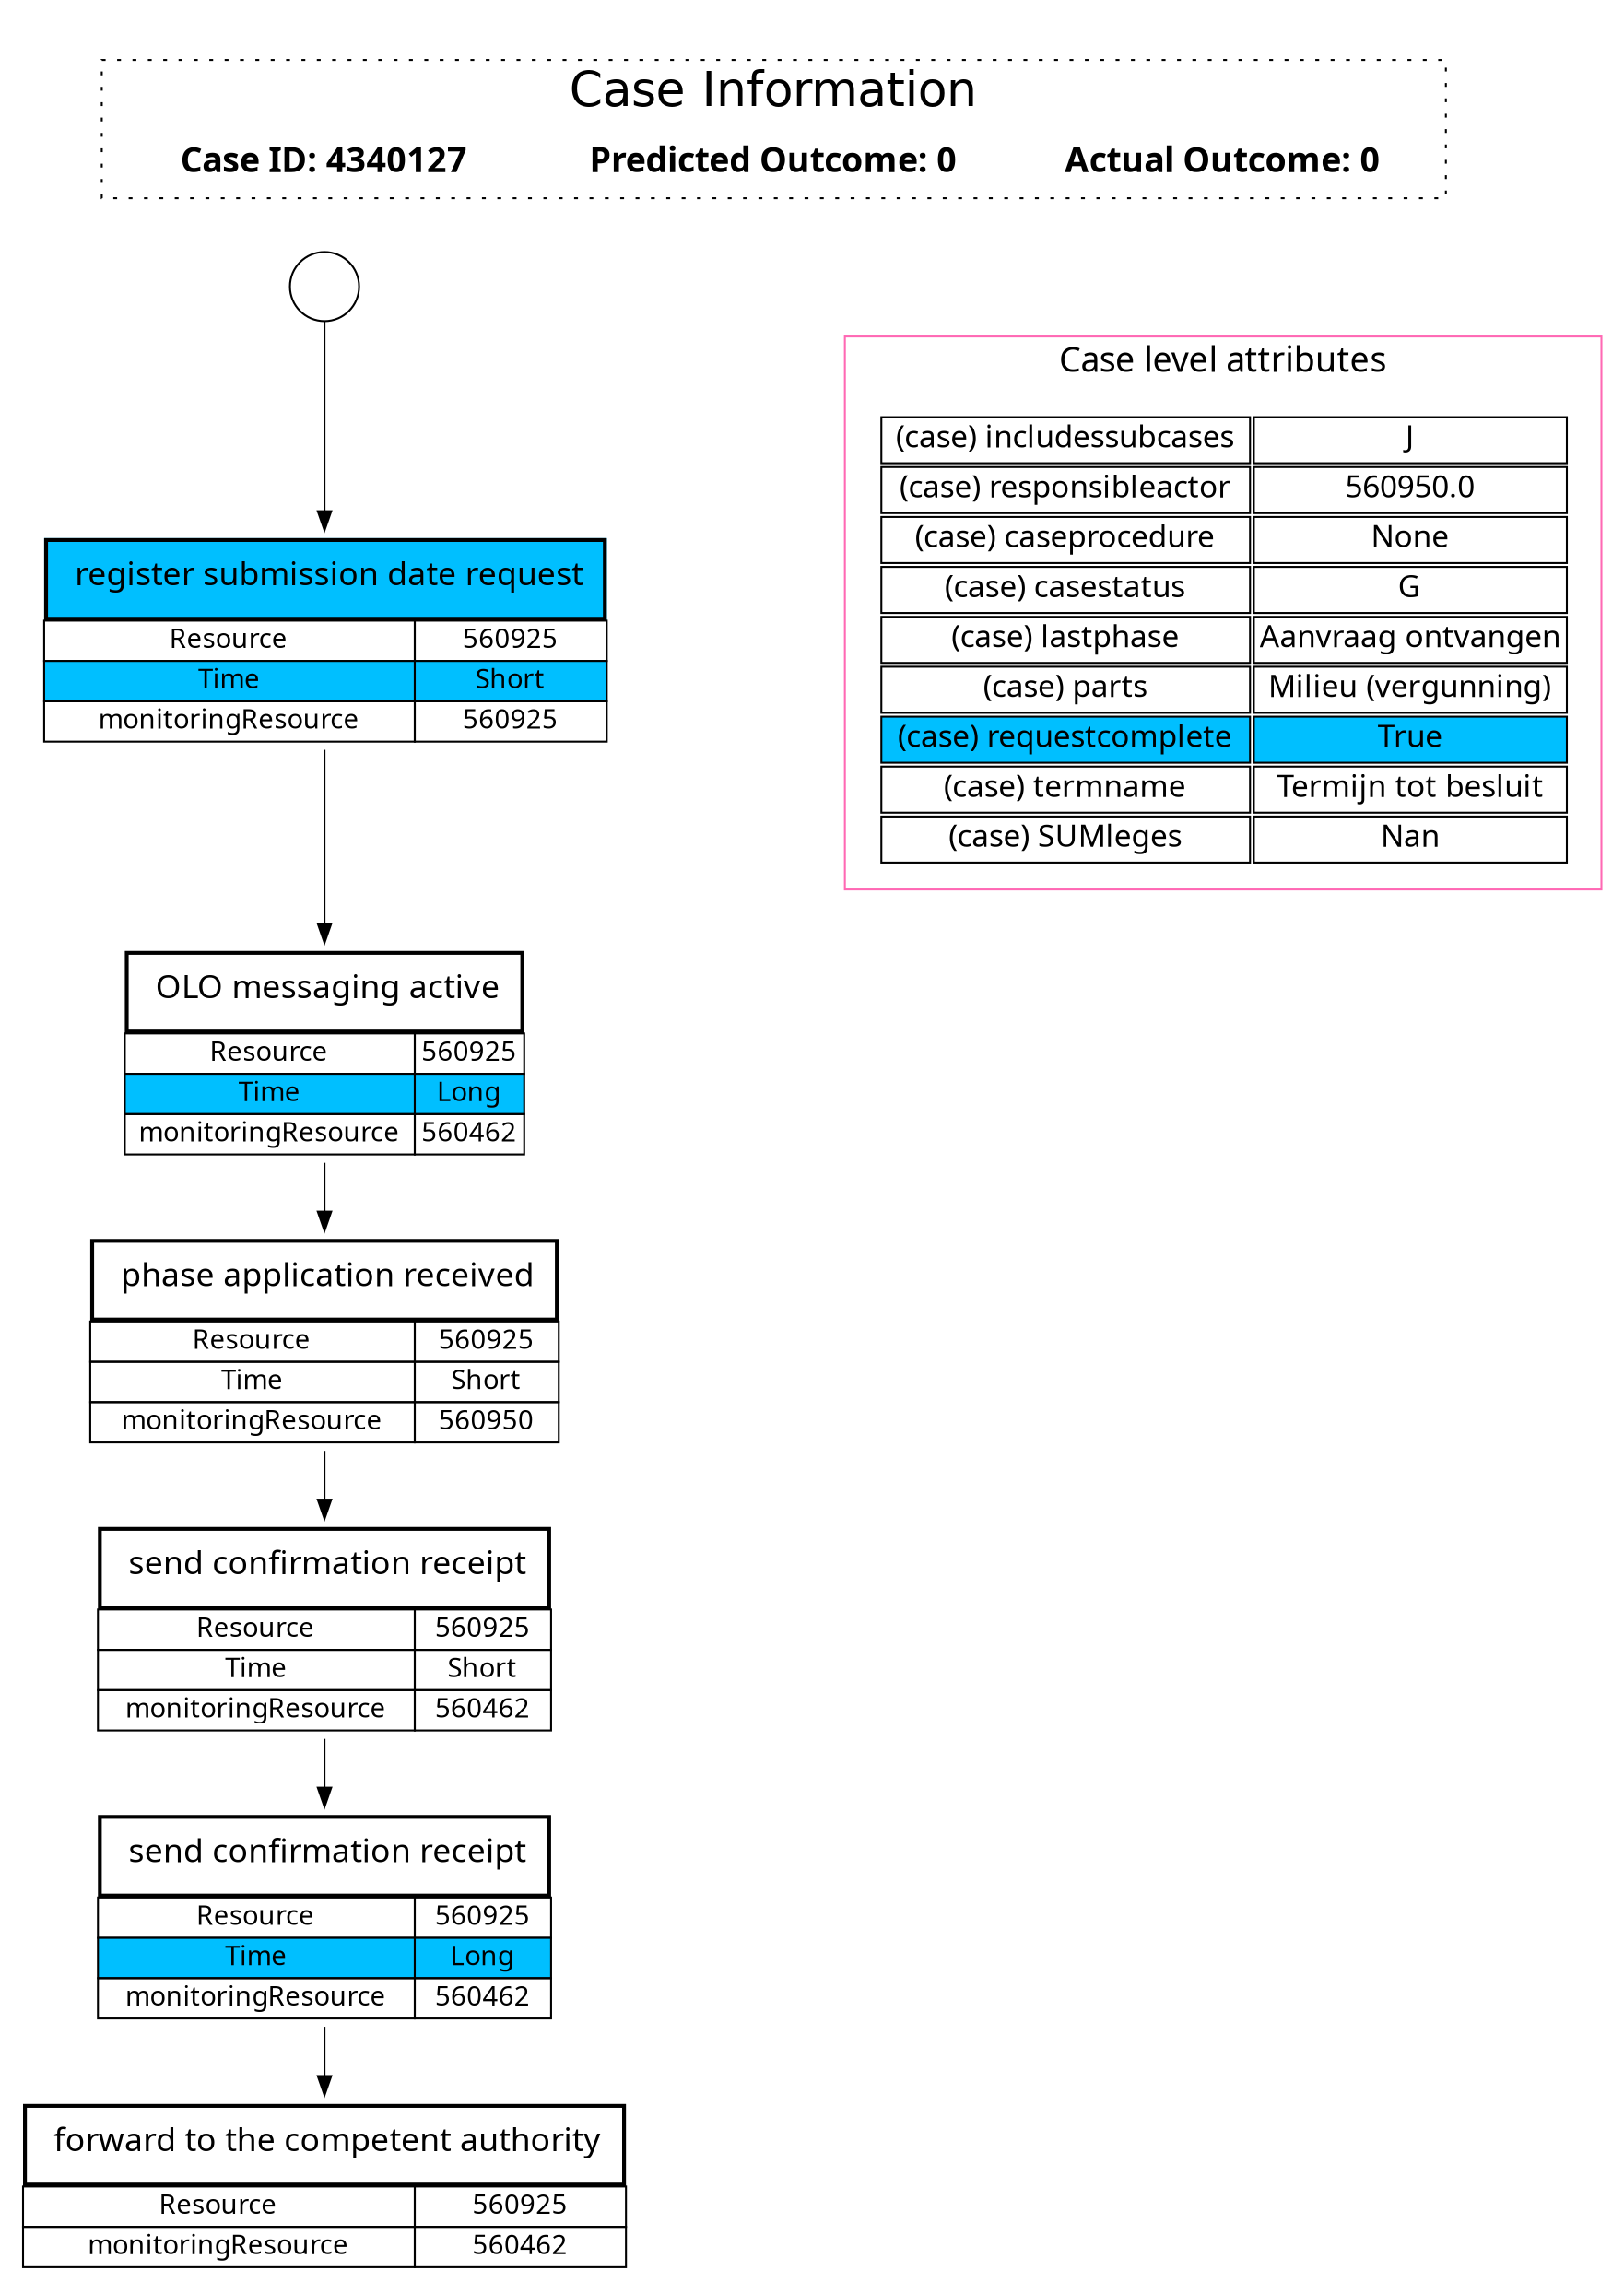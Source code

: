 digraph test_case {
graph [compound=True, dpi=300, rankdir=TB];
node [fontname="segoe ui", label="\N", shape=box];
subgraph cluster_case_info {
graph [fontname=helvetica, fontsize=25, label="Case Information", rank=same, style=dotted];
0 [fontname="segoe ui bold", fontsize=18, group=a, height=0, label="Case ID: 4340127", margin=0, shape=plaintext, width=3];
1 [fontname="segoe ui bold", fontsize=18, height=0, label="Actual Outcome: 0", margin=0, shape=plaintext, width=3];
0 -> 1  [constraint=false, style=invis];
predict [fontname="segoe ui bold", fontsize=18, height=0, label="Predicted Outcome: 0", margin=0, shape=plaintext, width=3];
1 -> predict  [constraint=false, style=invis];
}

subgraph trace {
start [group=a, label="", shape=circle];
e1 [label=<<table border="0" cellpadding="2" cellspacing="0"><tr><td bgcolor="deepskyblue" border="2" cellpadding="10" colspan="2" port="Activity"> <font face="segoe ui historic" point-size="17">register submission date request</font></td></tr><tr><td border="1" port="Resource"> Resource </td><td border="1" port="Resource_value">560925</td></tr><tr><td bgcolor="deepskyblue" border="1" port="Time"> Time </td><td bgcolor="deepskyblue" border="1" port="Time_value">Short</td></tr><tr><td border="1" port="monitoringResource"> monitoringResource </td><td border="1" port="monitoringResource_value">560925</td></tr></table>>, shape=none];
start -> e1;
e2 [label=<<table border="0" cellpadding="2" cellspacing="0"><tr><td border="2" cellpadding="10" colspan="2" port="Activity"> <font face="segoe ui historic" point-size="17">OLO messaging active</font></td></tr><tr><td border="1" port="Resource"> Resource </td><td border="1" port="Resource_value">560925</td></tr><tr><td bgcolor="deepskyblue" border="1" port="Time"> Time </td><td bgcolor="deepskyblue" border="1" port="Time_value">Long</td></tr><tr><td border="1" port="monitoringResource"> monitoringResource </td><td border="1" port="monitoringResource_value">560462</td></tr></table>>, shape=none];
e1 -> e2;
dummy [fontsize=16, group=b, style=invis];
e3 [label=<<table border="0" cellspacing="0" cellpadding="2"><tr><td port="Activity" colspan="2" border="2" cellpadding="10"> <FONT POINT-SIZE="17" face="segoe ui historic">phase application received</FONT></td></tr><tr><td port="Resource" border="1"> Resource </td><td port="Resource_value" border="1">560925</td></tr><tr><td port="Time" border="1"> Time </td><td port="Time_value" border="1">Short</td></tr><tr><td port="monitoringResource" border="1"> monitoringResource </td><td port="monitoringResource_value" border="1">560950</td></tr></table>>, shape=none];
e2 -> e3;
e4 [label=<<table border="0" cellspacing="0" cellpadding="2"><tr><td port="Activity" colspan="2" border="2" cellpadding="10"> <FONT POINT-SIZE="17" face="segoe ui historic">send confirmation receipt</FONT></td></tr><tr><td port="Resource" border="1"> Resource </td><td port="Resource_value" border="1">560925</td></tr><tr><td port="Time" border="1"> Time </td><td port="Time_value" border="1">Short</td></tr><tr><td port="monitoringResource" border="1"> monitoringResource </td><td port="monitoringResource_value" border="1">560462</td></tr></table>>, shape=none];
e3 -> e4;
e5 [label=<<table border="0" cellpadding="2" cellspacing="0"><tr><td border="2" cellpadding="10" colspan="2" port="Activity"> <font face="segoe ui historic" point-size="17">send confirmation receipt</font></td></tr><tr><td border="1" port="Resource"> Resource </td><td border="1" port="Resource_value">560925</td></tr><tr><td bgcolor="deepskyblue" border="1" port="Time"> Time </td><td bgcolor="deepskyblue" border="1" port="Time_value">Long</td></tr><tr><td border="1" port="monitoringResource"> monitoringResource </td><td border="1" port="monitoringResource_value">560462</td></tr></table>>, shape=none];
e4 -> e5;
e6 [label=<<table border="0" cellspacing="0" cellpadding="2"><tr><td port="Activity" colspan="2" border="2" cellpadding="10"> <FONT POINT-SIZE="17" face="segoe ui historic">forward to the competent authority</FONT></td></tr><tr><td port="Resource" border="1"> Resource </td><td port="Resource_value" border="1">560925</td></tr><tr><td port="monitoringResource" border="1"> monitoringResource </td><td port="monitoringResource_value" border="1">560462</td></tr></table>>, shape=none];
e5 -> e6;
}

subgraph cluster_case_att {
graph [color=hotpink, fontname="segoe ui", fontsize=18, label="Case level attributes", style=solid];
case_att [fontsize=16, group=b, label=<<table border="0"><tr><td border="1" cellspacing="10" port="(case) includessubcases"> (case) includessubcases </td><td border="1" port="(case) includessubcases_value">J</td></tr><tr><td border="1" cellspacing="10" port="(case) responsibleactor"> (case) responsibleactor </td><td border="1" port="(case) responsibleactor_value">560950.0</td></tr><tr><td border="1" cellspacing="10" port="(case) caseprocedure"> (case) caseprocedure </td><td border="1" port="(case) caseprocedure_value">None</td></tr><tr><td border="1" cellspacing="10" port="(case) casestatus"> (case) casestatus </td><td border="1" port="(case) casestatus_value">G</td></tr><tr><td border="1" cellspacing="10" port="(case) lastphase"> (case) lastphase </td><td border="1" port="(case) lastphase_value">Aanvraag ontvangen</td></tr><tr><td border="1" cellspacing="10" port="(case) parts"> (case) parts </td><td border="1" port="(case) parts_value">Milieu (vergunning)</td></tr><tr><td bgcolor="deepskyblue" border="1" cellspacing="10" port="(case) requestcomplete"> (case) requestcomplete </td><td bgcolor="deepskyblue" border="1" port="(case) requestcomplete_value">True</td></tr><tr><td border="1" cellspacing="10" port="(case) termname"> (case) termname </td><td border="1" port="(case) termname_value">Termijn tot besluit</td></tr><tr><td border="1" cellspacing="10" port="(case) SUMleges"> (case) SUMleges </td><td border="1" port="(case) SUMleges_value">Nan</td></tr></table>>, shape=none];
}

0 -> start  [style=invis];
1 -> dummy  [style=invis];
e1 -> case_att  [constraint=false, style=invis];
dummy -> case_att  [style=invis];
}
